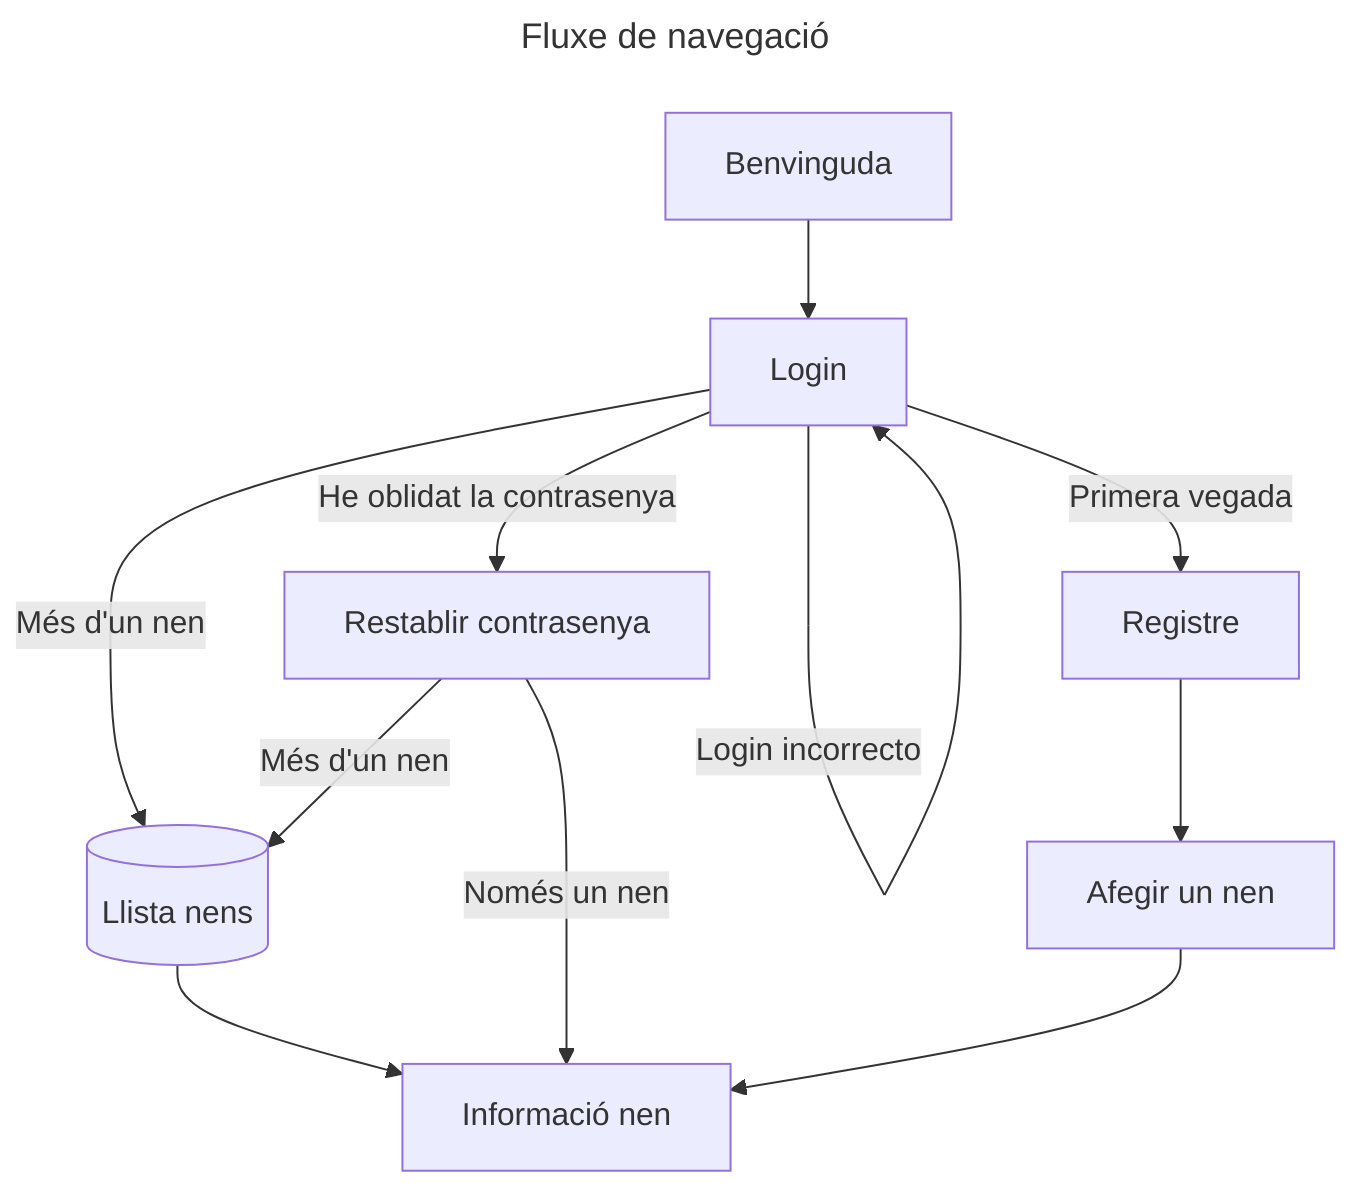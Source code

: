 ---
title: Fluxe de navegació
---
flowchart TD
    A[Benvinguda] --> B[Login]
    %% Comentarios explicativos para Login %%
    %% || Pantalla: Login ||  
    %% || Inputs: Usuari (email o username) i Contrasenya ||
    %% || Botó: "Iniciar sessió", "Registrar-se", "He oblidat la contrasenya" ||
    
    B-->|Login incorrecto| B
    B -->|Més d'un nen| D[(Llista nens)] 
    %% || Pantalla: Llista nens ||
    %% || Mostra els nens assignats al cuidador ||
    %% || Opcions: Seleccionar nen || Botó: "Afegir un nen nou" ||

    D --> E[Informació nen]
    %% || Pantalla: Informació nen ||
    %% || Mostra el registre de temps amb el pegat del nen ||
    %% || Opcions: Editar informació, afegir temps || Botó: "Tornar" ||

    B -->|Primera vegada| F[Registre]
    %% || Pantalla: Registre ||
    %% || Formulari amb camps: Nom, Usuari, Email, Contrasenya ||
    %% || Botó: "Registrar-se" ||

    F --> G[Afegir un nen]
    %% || Pantalla: Afegir un nen ||
    %% || Formulari amb camps: Nom del nen, Edat ||
    %% || Botó: "Afegir" ||

    B -->|He oblidat la contrasenya| H[Restablir contrasenya]
    %% || Pantalla: Restablir contrasenya ||
    %% || Formulari amb camp: Email ||
    %% || Botó: "Enviar enllaç de restabliment" ||
    
    H -->|Només un nen| E
    H -->|Més d'un nen| D
    G --> E